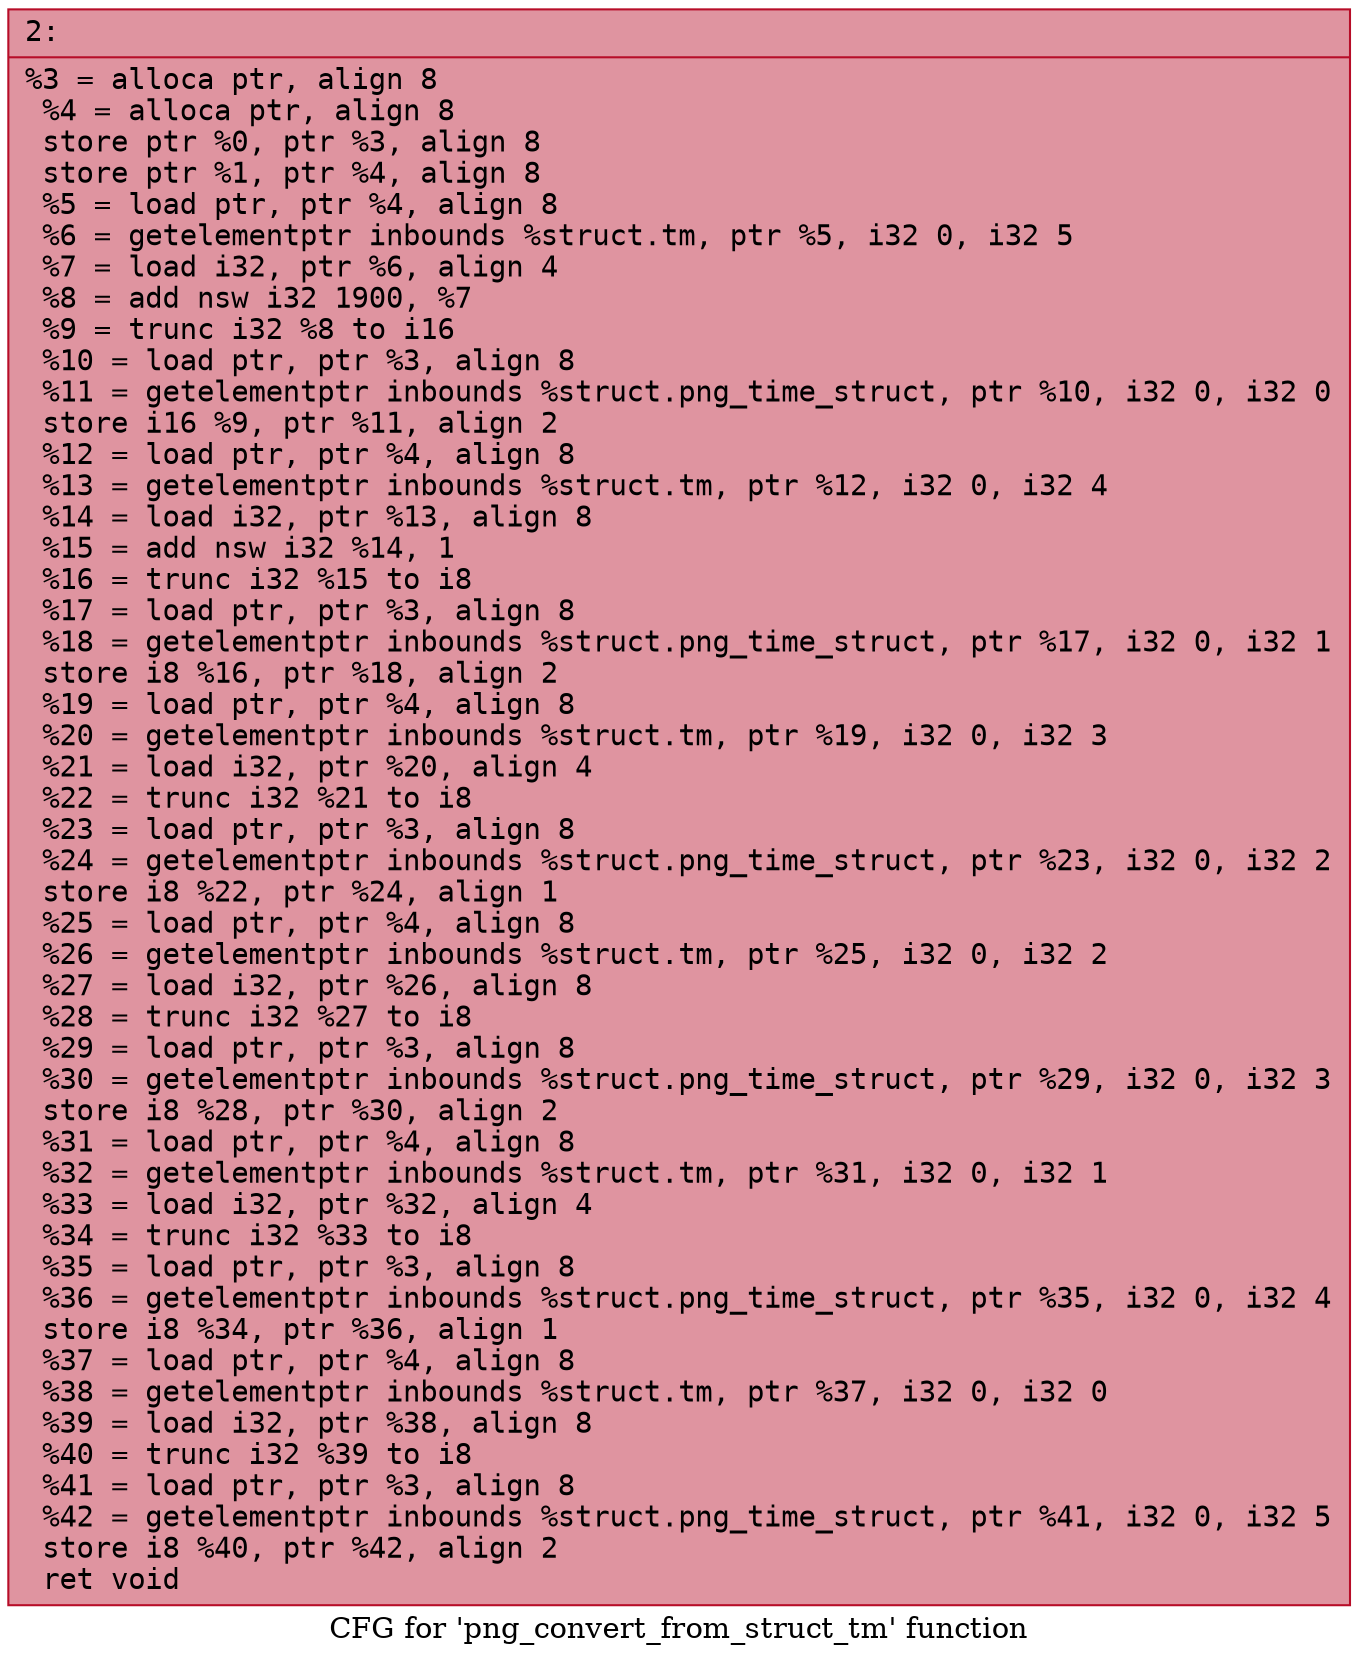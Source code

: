 digraph "CFG for 'png_convert_from_struct_tm' function" {
	label="CFG for 'png_convert_from_struct_tm' function";

	Node0x6000021db2f0 [shape=record,color="#b70d28ff", style=filled, fillcolor="#b70d2870" fontname="Courier",label="{2:\l|  %3 = alloca ptr, align 8\l  %4 = alloca ptr, align 8\l  store ptr %0, ptr %3, align 8\l  store ptr %1, ptr %4, align 8\l  %5 = load ptr, ptr %4, align 8\l  %6 = getelementptr inbounds %struct.tm, ptr %5, i32 0, i32 5\l  %7 = load i32, ptr %6, align 4\l  %8 = add nsw i32 1900, %7\l  %9 = trunc i32 %8 to i16\l  %10 = load ptr, ptr %3, align 8\l  %11 = getelementptr inbounds %struct.png_time_struct, ptr %10, i32 0, i32 0\l  store i16 %9, ptr %11, align 2\l  %12 = load ptr, ptr %4, align 8\l  %13 = getelementptr inbounds %struct.tm, ptr %12, i32 0, i32 4\l  %14 = load i32, ptr %13, align 8\l  %15 = add nsw i32 %14, 1\l  %16 = trunc i32 %15 to i8\l  %17 = load ptr, ptr %3, align 8\l  %18 = getelementptr inbounds %struct.png_time_struct, ptr %17, i32 0, i32 1\l  store i8 %16, ptr %18, align 2\l  %19 = load ptr, ptr %4, align 8\l  %20 = getelementptr inbounds %struct.tm, ptr %19, i32 0, i32 3\l  %21 = load i32, ptr %20, align 4\l  %22 = trunc i32 %21 to i8\l  %23 = load ptr, ptr %3, align 8\l  %24 = getelementptr inbounds %struct.png_time_struct, ptr %23, i32 0, i32 2\l  store i8 %22, ptr %24, align 1\l  %25 = load ptr, ptr %4, align 8\l  %26 = getelementptr inbounds %struct.tm, ptr %25, i32 0, i32 2\l  %27 = load i32, ptr %26, align 8\l  %28 = trunc i32 %27 to i8\l  %29 = load ptr, ptr %3, align 8\l  %30 = getelementptr inbounds %struct.png_time_struct, ptr %29, i32 0, i32 3\l  store i8 %28, ptr %30, align 2\l  %31 = load ptr, ptr %4, align 8\l  %32 = getelementptr inbounds %struct.tm, ptr %31, i32 0, i32 1\l  %33 = load i32, ptr %32, align 4\l  %34 = trunc i32 %33 to i8\l  %35 = load ptr, ptr %3, align 8\l  %36 = getelementptr inbounds %struct.png_time_struct, ptr %35, i32 0, i32 4\l  store i8 %34, ptr %36, align 1\l  %37 = load ptr, ptr %4, align 8\l  %38 = getelementptr inbounds %struct.tm, ptr %37, i32 0, i32 0\l  %39 = load i32, ptr %38, align 8\l  %40 = trunc i32 %39 to i8\l  %41 = load ptr, ptr %3, align 8\l  %42 = getelementptr inbounds %struct.png_time_struct, ptr %41, i32 0, i32 5\l  store i8 %40, ptr %42, align 2\l  ret void\l}"];
}
